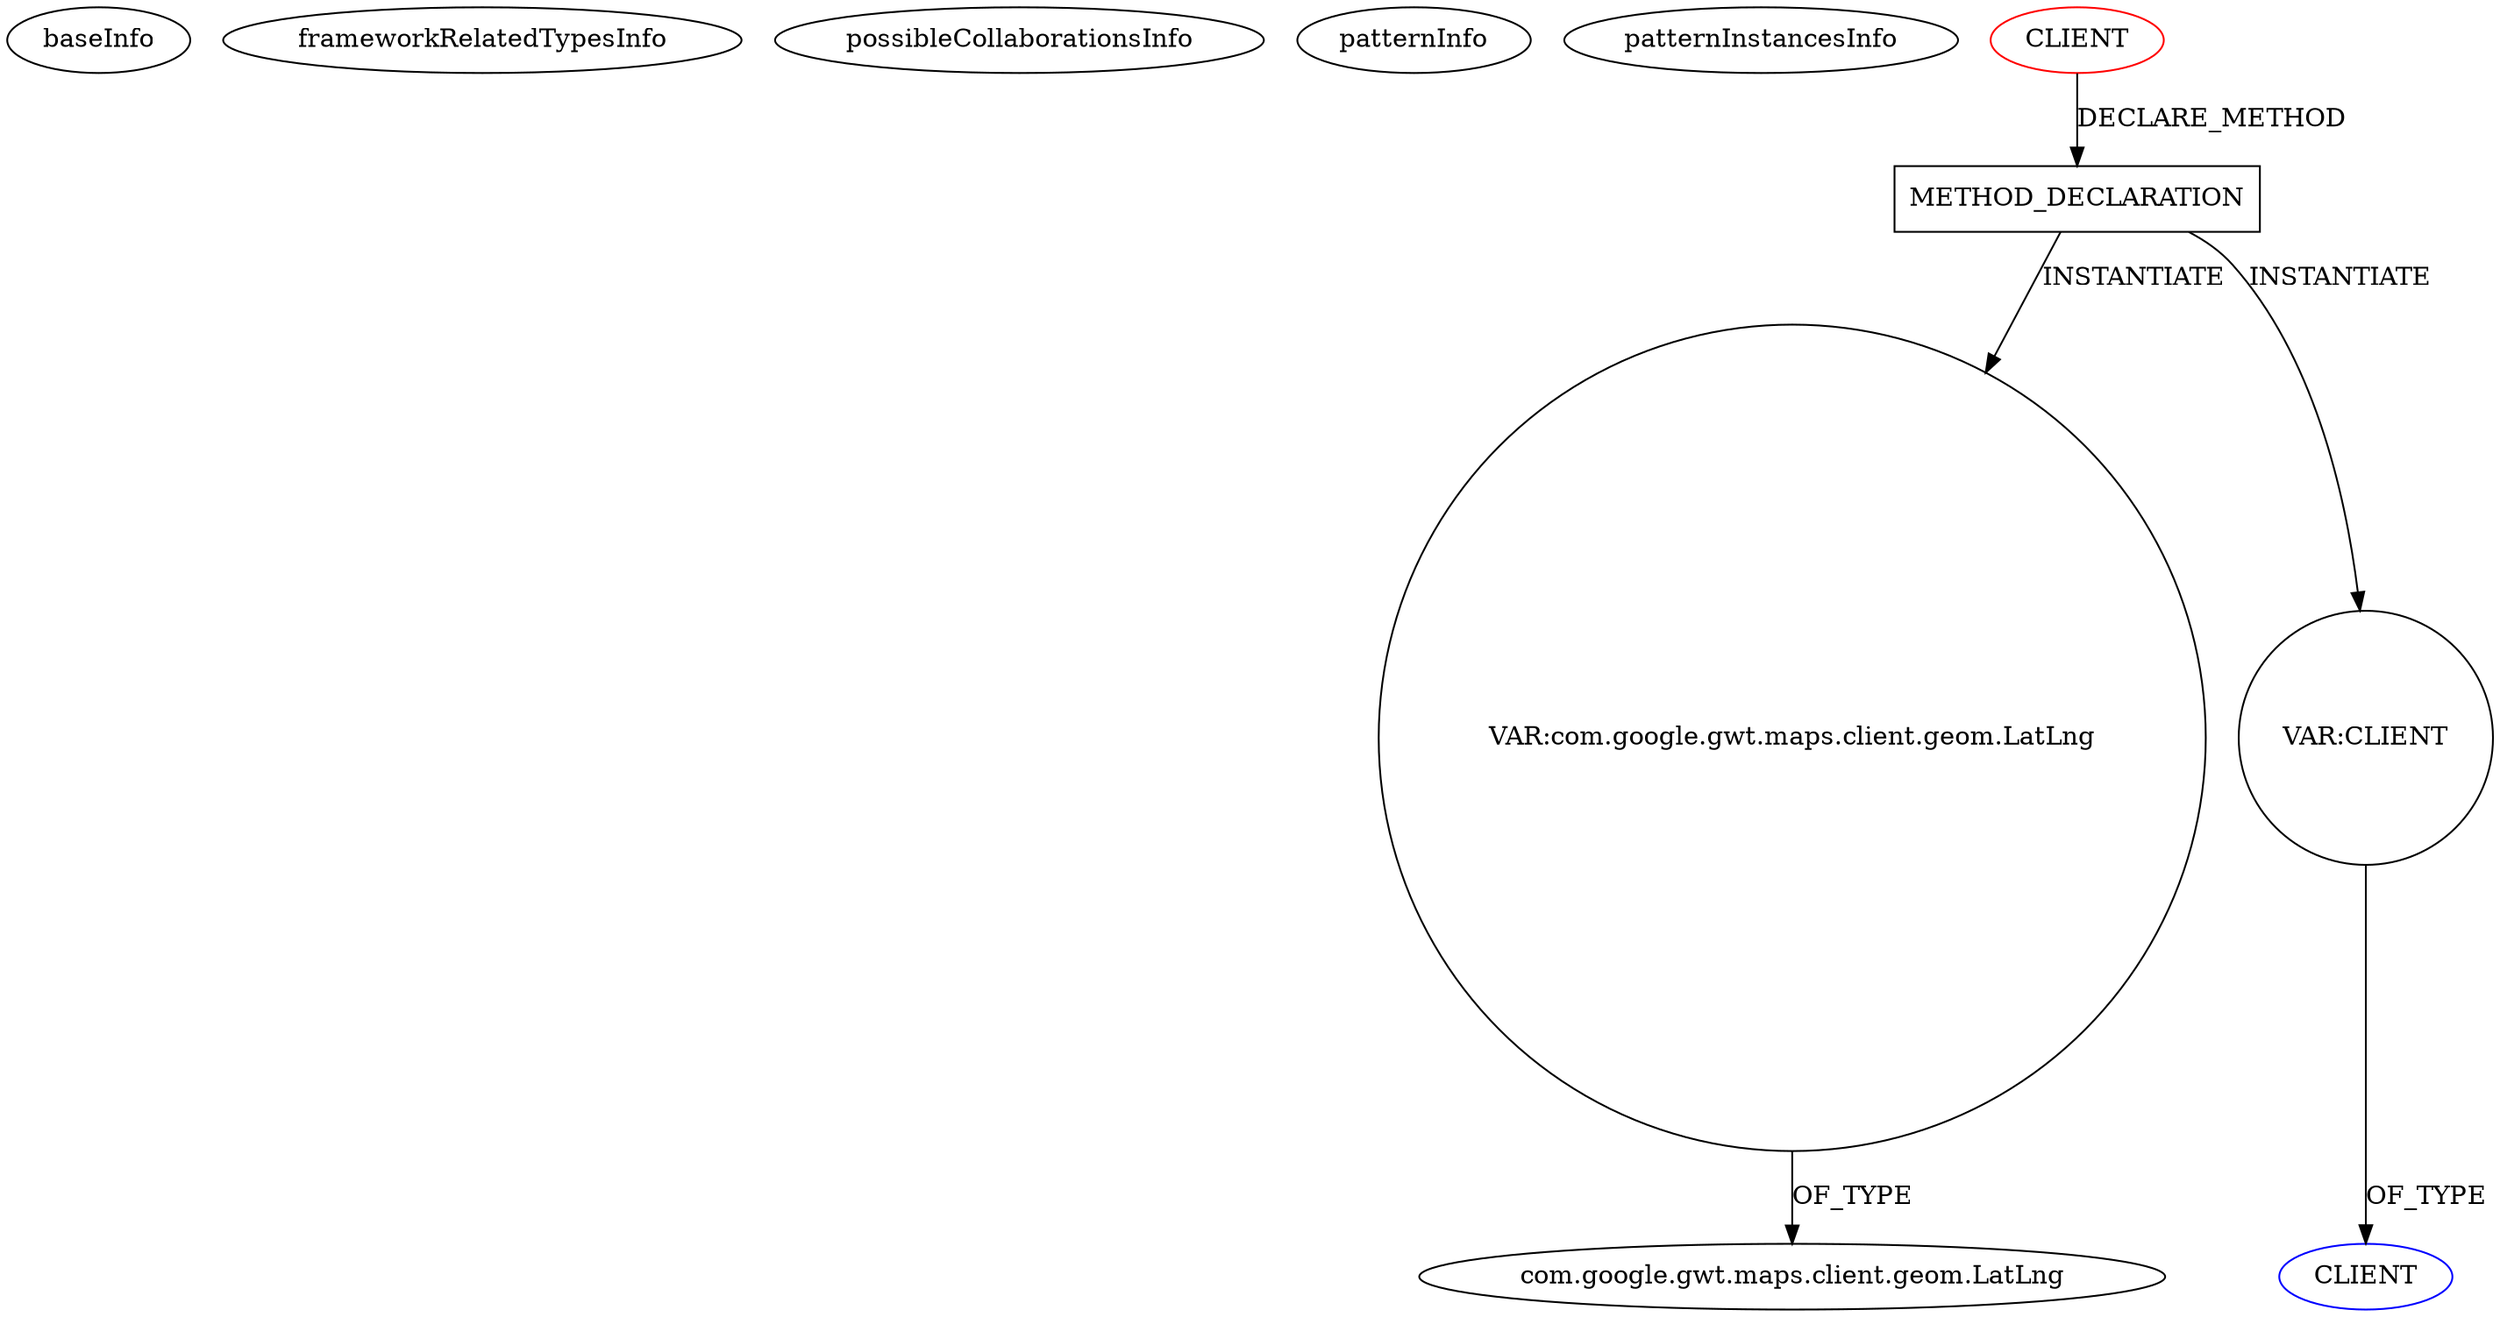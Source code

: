 digraph {
baseInfo[graphId=2058,category="pattern",isAnonymous=false,possibleRelation=false]
frameworkRelatedTypesInfo[]
possibleCollaborationsInfo[]
patternInfo[frequency=2.0,patternRootClient=0]
patternInstancesInfo[0="rwl-GoogleMapWidget~/rwl-GoogleMapWidget/GoogleMapWidget-master/src/main/java/org/vaadin/hezamu/googlemapwidget/widgetset/client/ui/VGoogleMap.java~VGoogleMap~4438",1="rwl-GoogleMapWidget~/rwl-GoogleMapWidget/GoogleMapWidget-master/src/main/java/org/vaadin/hezamu/googlemapwidget/widgetset/client/ui/VGoogleMap.java~MarkerRetrieveCommand~4442"]
102[label="com.google.gwt.maps.client.geom.LatLng",vertexType="FRAMEWORK_CLASS_TYPE",isFrameworkType=false]
109[label="VAR:com.google.gwt.maps.client.geom.LatLng",vertexType="VARIABLE_EXPRESION",isFrameworkType=false,shape=circle]
23[label="METHOD_DECLARATION",vertexType="CLIENT_METHOD_DECLARATION",isFrameworkType=false,shape=box]
0[label="CLIENT",vertexType="ROOT_CLIENT_CLASS_DECLARATION",isFrameworkType=false,color=red]
160[label="VAR:CLIENT",vertexType="VARIABLE_EXPRESION",isFrameworkType=false,shape=circle]
161[label="CLIENT",vertexType="REFERENCE_CLIENT_CLASS_DECLARATION",isFrameworkType=false,color=blue]
160->161[label="OF_TYPE"]
0->23[label="DECLARE_METHOD"]
23->160[label="INSTANTIATE"]
109->102[label="OF_TYPE"]
23->109[label="INSTANTIATE"]
}
